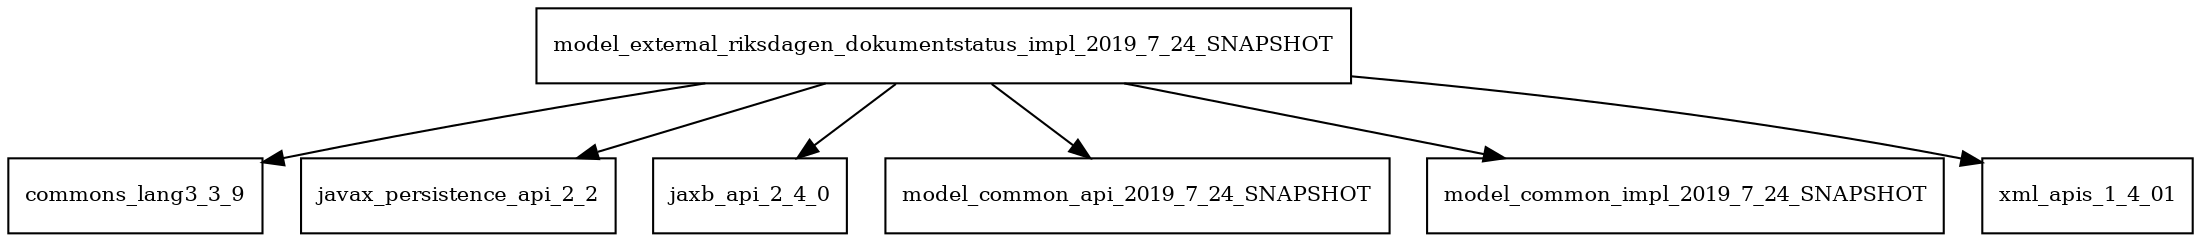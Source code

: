 digraph model_external_riksdagen_dokumentstatus_impl_2019_7_24_SNAPSHOT_dependencies {
  node [shape = box, fontsize=10.0];
  model_external_riksdagen_dokumentstatus_impl_2019_7_24_SNAPSHOT -> commons_lang3_3_9;
  model_external_riksdagen_dokumentstatus_impl_2019_7_24_SNAPSHOT -> javax_persistence_api_2_2;
  model_external_riksdagen_dokumentstatus_impl_2019_7_24_SNAPSHOT -> jaxb_api_2_4_0;
  model_external_riksdagen_dokumentstatus_impl_2019_7_24_SNAPSHOT -> model_common_api_2019_7_24_SNAPSHOT;
  model_external_riksdagen_dokumentstatus_impl_2019_7_24_SNAPSHOT -> model_common_impl_2019_7_24_SNAPSHOT;
  model_external_riksdagen_dokumentstatus_impl_2019_7_24_SNAPSHOT -> xml_apis_1_4_01;
}
